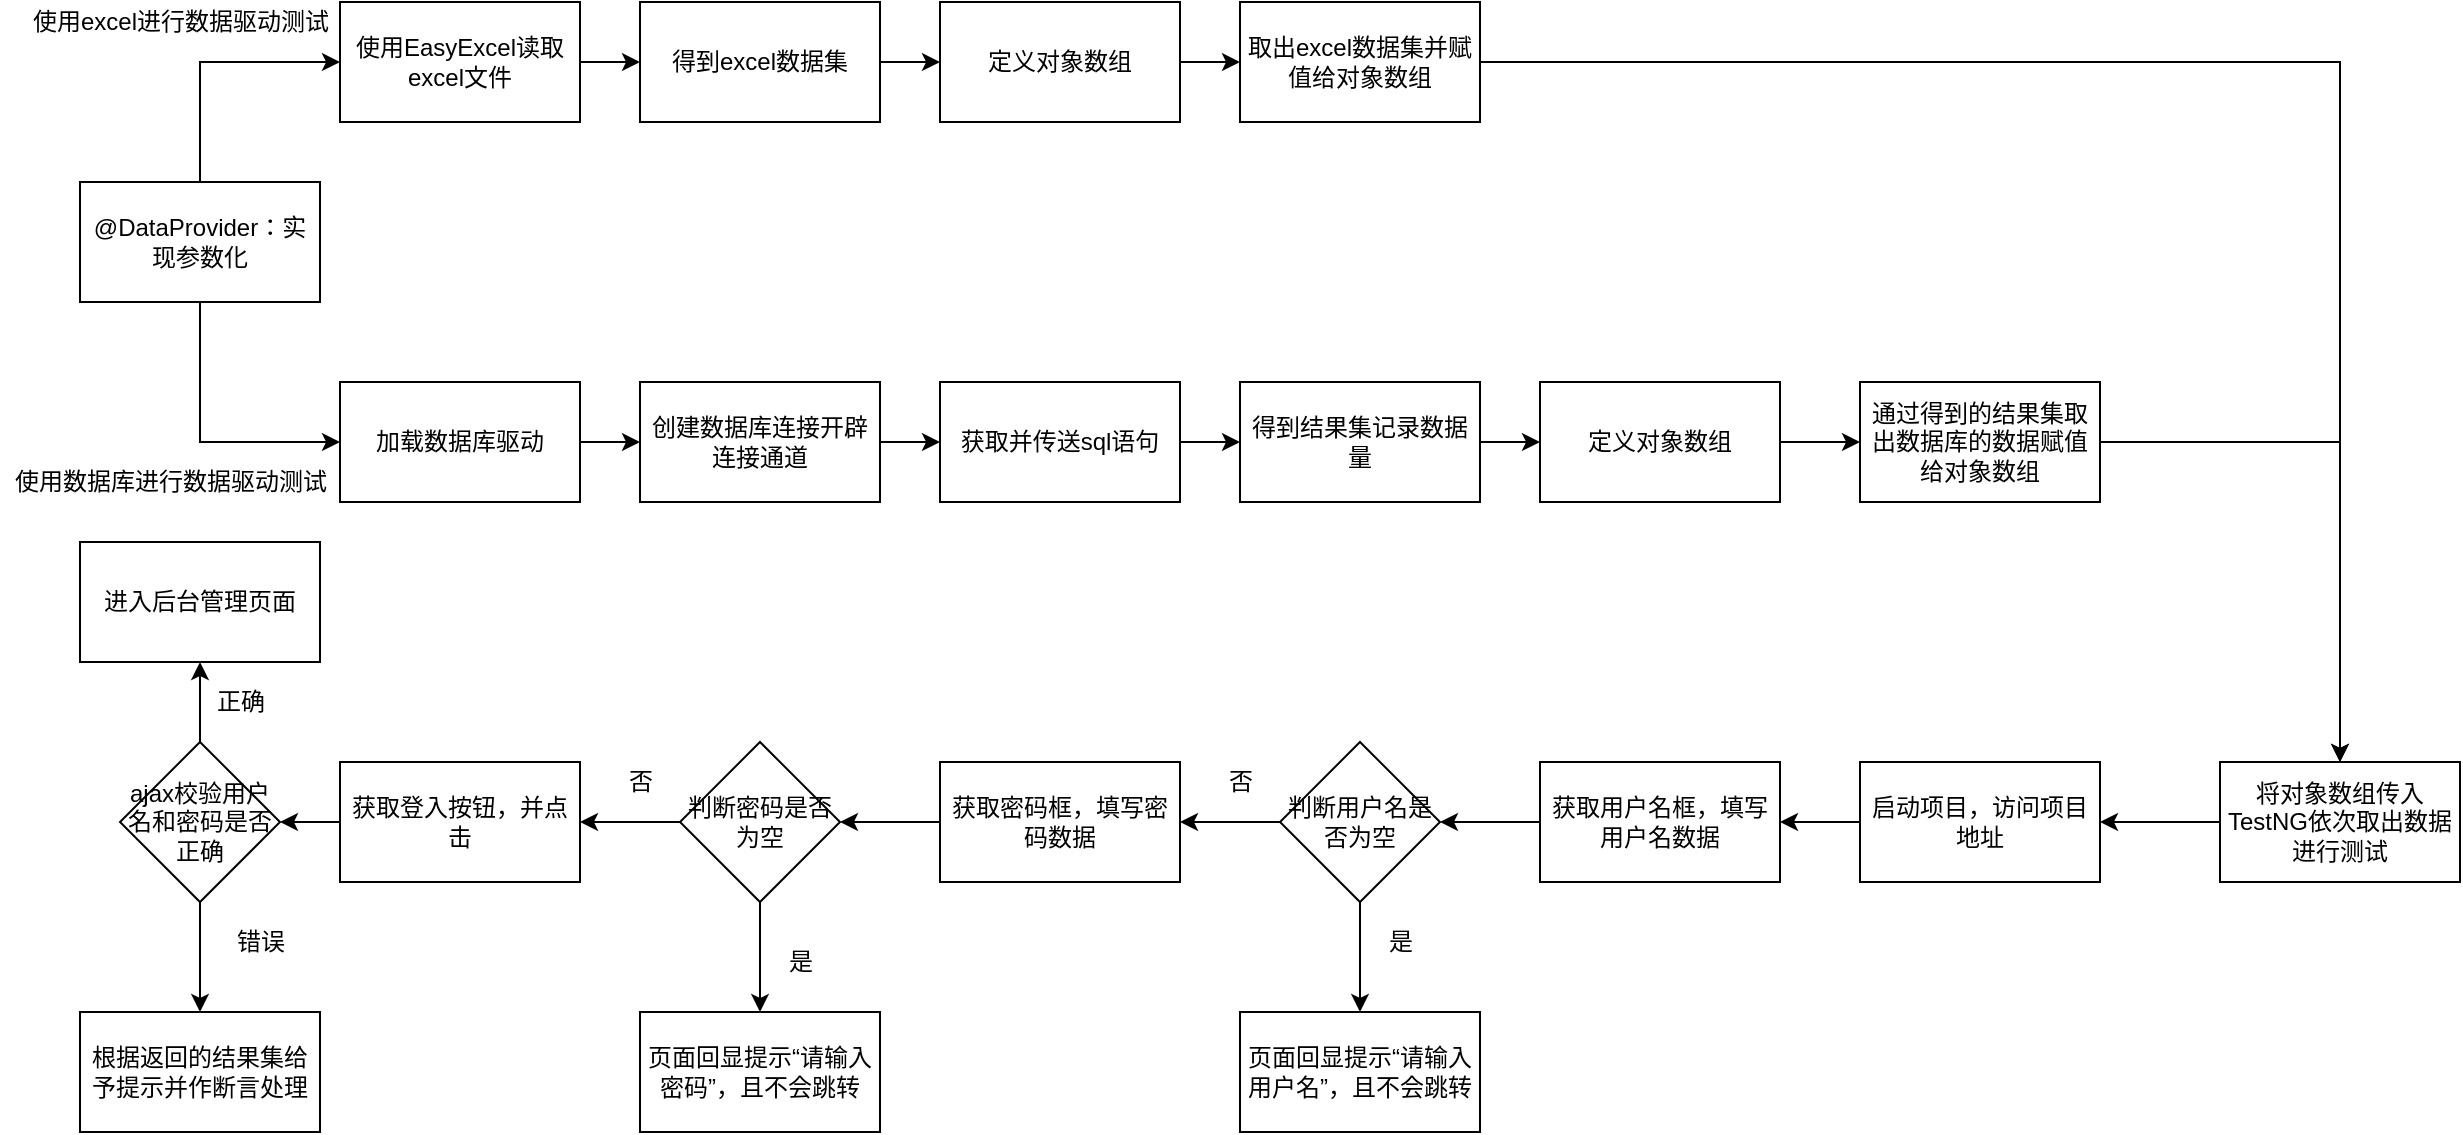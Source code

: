 <mxfile version="15.4.0" type="device" pages="2"><diagram id="o0fcgB537X44vGISQbfg" name="第 1 页"><mxGraphModel dx="1205" dy="744" grid="1" gridSize="10" guides="1" tooltips="1" connect="1" arrows="1" fold="1" page="1" pageScale="1" pageWidth="827" pageHeight="1169" math="0" shadow="0"><root><mxCell id="0"/><mxCell id="1" parent="0"/><mxCell id="HLq1bY4ivdMySdPB5m6G-40" style="edgeStyle=orthogonalEdgeStyle;rounded=0;orthogonalLoop=1;jettySize=auto;html=1;entryX=0;entryY=0.5;entryDx=0;entryDy=0;exitX=0.5;exitY=1;exitDx=0;exitDy=0;" parent="1" source="HLq1bY4ivdMySdPB5m6G-4" target="HLq1bY4ivdMySdPB5m6G-5" edge="1"><mxGeometry relative="1" as="geometry"/></mxCell><mxCell id="HLq1bY4ivdMySdPB5m6G-58" style="edgeStyle=orthogonalEdgeStyle;rounded=0;orthogonalLoop=1;jettySize=auto;html=1;entryX=0;entryY=0.5;entryDx=0;entryDy=0;exitX=0.5;exitY=0;exitDx=0;exitDy=0;" parent="1" source="HLq1bY4ivdMySdPB5m6G-4" target="HLq1bY4ivdMySdPB5m6G-50" edge="1"><mxGeometry relative="1" as="geometry"/></mxCell><mxCell id="HLq1bY4ivdMySdPB5m6G-4" value="@DataProvider：实现参数化" style="rounded=0;whiteSpace=wrap;html=1;" parent="1" vertex="1"><mxGeometry x="90" y="140" width="120" height="60" as="geometry"/></mxCell><mxCell id="HLq1bY4ivdMySdPB5m6G-34" style="edgeStyle=orthogonalEdgeStyle;rounded=0;orthogonalLoop=1;jettySize=auto;html=1;" parent="1" source="HLq1bY4ivdMySdPB5m6G-5" target="HLq1bY4ivdMySdPB5m6G-6" edge="1"><mxGeometry relative="1" as="geometry"/></mxCell><mxCell id="HLq1bY4ivdMySdPB5m6G-5" value="加载数据库驱动" style="rounded=0;whiteSpace=wrap;html=1;" parent="1" vertex="1"><mxGeometry x="220" y="240" width="120" height="60" as="geometry"/></mxCell><mxCell id="HLq1bY4ivdMySdPB5m6G-36" style="edgeStyle=orthogonalEdgeStyle;rounded=0;orthogonalLoop=1;jettySize=auto;html=1;entryX=0;entryY=0.5;entryDx=0;entryDy=0;" parent="1" source="HLq1bY4ivdMySdPB5m6G-6" target="HLq1bY4ivdMySdPB5m6G-7" edge="1"><mxGeometry relative="1" as="geometry"/></mxCell><mxCell id="HLq1bY4ivdMySdPB5m6G-6" value="创建数据库连接开辟连接通道" style="rounded=0;whiteSpace=wrap;html=1;" parent="1" vertex="1"><mxGeometry x="370" y="240" width="120" height="60" as="geometry"/></mxCell><mxCell id="HLq1bY4ivdMySdPB5m6G-37" style="edgeStyle=orthogonalEdgeStyle;rounded=0;orthogonalLoop=1;jettySize=auto;html=1;" parent="1" source="HLq1bY4ivdMySdPB5m6G-7" target="HLq1bY4ivdMySdPB5m6G-8" edge="1"><mxGeometry relative="1" as="geometry"/></mxCell><mxCell id="HLq1bY4ivdMySdPB5m6G-7" value="获取并传送sql语句" style="rounded=0;whiteSpace=wrap;html=1;" parent="1" vertex="1"><mxGeometry x="520" y="240" width="120" height="60" as="geometry"/></mxCell><mxCell id="HLq1bY4ivdMySdPB5m6G-38" style="edgeStyle=orthogonalEdgeStyle;rounded=0;orthogonalLoop=1;jettySize=auto;html=1;" parent="1" source="HLq1bY4ivdMySdPB5m6G-8" target="HLq1bY4ivdMySdPB5m6G-9" edge="1"><mxGeometry relative="1" as="geometry"/></mxCell><mxCell id="HLq1bY4ivdMySdPB5m6G-8" value="得到结果集记录数据量&lt;span style=&quot;color: rgba(0 , 0 , 0 , 0) ; font-family: monospace ; font-size: 0px&quot;&gt;%3CmxGraphModel%3E%3Croot%3E%3CmxCell%20id%3D%220%22%2F%3E%3CmxCell%20id%3D%221%22%20parent%3D%220%22%2F%3E%3CmxCell%20id%3D%222%22%20value%3D%22%E8%8E%B7%E5%8F%96%E5%B9%B6%E4%BC%A0%E9%80%81sql%E8%AF%AD%E5%8F%A5%22%20style%3D%22rounded%3D0%3BwhiteSpace%3Dwrap%3Bhtml%3D1%3B%22%20vertex%3D%221%22%20parent%3D%221%22%3E%3CmxGeometry%20x%3D%22570%22%20y%3D%22290%22%20width%3D%22120%22%20height%3D%2260%22%20as%3D%22geometry%22%2F%3E%3C%2FmxCell%3E%3C%2Froot%3E%3C%2FmxGraphModel%3E&lt;/span&gt;" style="rounded=0;whiteSpace=wrap;html=1;" parent="1" vertex="1"><mxGeometry x="670" y="240" width="120" height="60" as="geometry"/></mxCell><mxCell id="HLq1bY4ivdMySdPB5m6G-39" style="edgeStyle=orthogonalEdgeStyle;rounded=0;orthogonalLoop=1;jettySize=auto;html=1;entryX=0;entryY=0.5;entryDx=0;entryDy=0;" parent="1" source="HLq1bY4ivdMySdPB5m6G-9" target="HLq1bY4ivdMySdPB5m6G-10" edge="1"><mxGeometry relative="1" as="geometry"/></mxCell><mxCell id="HLq1bY4ivdMySdPB5m6G-9" value="定义对象数组" style="rounded=0;whiteSpace=wrap;html=1;" parent="1" vertex="1"><mxGeometry x="820" y="240" width="120" height="60" as="geometry"/></mxCell><mxCell id="HLq1bY4ivdMySdPB5m6G-41" style="edgeStyle=orthogonalEdgeStyle;rounded=0;orthogonalLoop=1;jettySize=auto;html=1;" parent="1" source="HLq1bY4ivdMySdPB5m6G-10" target="HLq1bY4ivdMySdPB5m6G-12" edge="1"><mxGeometry relative="1" as="geometry"/></mxCell><mxCell id="HLq1bY4ivdMySdPB5m6G-10" value="通过得到的结果集取出数据库的数据赋值给对象数组" style="rounded=0;whiteSpace=wrap;html=1;" parent="1" vertex="1"><mxGeometry x="980" y="240" width="120" height="60" as="geometry"/></mxCell><mxCell id="HLq1bY4ivdMySdPB5m6G-43" style="edgeStyle=orthogonalEdgeStyle;rounded=0;orthogonalLoop=1;jettySize=auto;html=1;" parent="1" source="HLq1bY4ivdMySdPB5m6G-11" target="HLq1bY4ivdMySdPB5m6G-13" edge="1"><mxGeometry relative="1" as="geometry"/></mxCell><mxCell id="HLq1bY4ivdMySdPB5m6G-11" value="启动项目，访问项目地址" style="rounded=0;whiteSpace=wrap;html=1;" parent="1" vertex="1"><mxGeometry x="980" y="430" width="120" height="60" as="geometry"/></mxCell><mxCell id="HLq1bY4ivdMySdPB5m6G-42" style="edgeStyle=orthogonalEdgeStyle;rounded=0;orthogonalLoop=1;jettySize=auto;html=1;entryX=1;entryY=0.5;entryDx=0;entryDy=0;" parent="1" source="HLq1bY4ivdMySdPB5m6G-12" target="HLq1bY4ivdMySdPB5m6G-11" edge="1"><mxGeometry relative="1" as="geometry"/></mxCell><mxCell id="HLq1bY4ivdMySdPB5m6G-12" value="将对象数组传入TestNG依次取出数据进行测试" style="rounded=0;whiteSpace=wrap;html=1;" parent="1" vertex="1"><mxGeometry x="1160" y="430" width="120" height="60" as="geometry"/></mxCell><mxCell id="HLq1bY4ivdMySdPB5m6G-19" style="edgeStyle=orthogonalEdgeStyle;rounded=0;orthogonalLoop=1;jettySize=auto;html=1;" parent="1" source="HLq1bY4ivdMySdPB5m6G-13" target="HLq1bY4ivdMySdPB5m6G-16" edge="1"><mxGeometry relative="1" as="geometry"/></mxCell><mxCell id="HLq1bY4ivdMySdPB5m6G-13" value="获取用户名框，填写用户名数据" style="rounded=0;whiteSpace=wrap;html=1;" parent="1" vertex="1"><mxGeometry x="820" y="430" width="120" height="60" as="geometry"/></mxCell><mxCell id="HLq1bY4ivdMySdPB5m6G-24" style="edgeStyle=orthogonalEdgeStyle;rounded=0;orthogonalLoop=1;jettySize=auto;html=1;" parent="1" source="HLq1bY4ivdMySdPB5m6G-14" target="HLq1bY4ivdMySdPB5m6G-23" edge="1"><mxGeometry relative="1" as="geometry"/></mxCell><mxCell id="HLq1bY4ivdMySdPB5m6G-14" value="获取密码框，填写密码数据" style="rounded=0;whiteSpace=wrap;html=1;" parent="1" vertex="1"><mxGeometry x="520" y="430" width="120" height="60" as="geometry"/></mxCell><mxCell id="HLq1bY4ivdMySdPB5m6G-31" style="edgeStyle=orthogonalEdgeStyle;rounded=0;orthogonalLoop=1;jettySize=auto;html=1;" parent="1" source="HLq1bY4ivdMySdPB5m6G-15" target="HLq1bY4ivdMySdPB5m6G-30" edge="1"><mxGeometry relative="1" as="geometry"/></mxCell><mxCell id="HLq1bY4ivdMySdPB5m6G-15" value="获取登入按钮，并点击" style="rounded=0;whiteSpace=wrap;html=1;" parent="1" vertex="1"><mxGeometry x="220" y="430" width="120" height="60" as="geometry"/></mxCell><mxCell id="HLq1bY4ivdMySdPB5m6G-17" style="edgeStyle=orthogonalEdgeStyle;rounded=0;orthogonalLoop=1;jettySize=auto;html=1;entryX=1;entryY=0.5;entryDx=0;entryDy=0;" parent="1" source="HLq1bY4ivdMySdPB5m6G-16" target="HLq1bY4ivdMySdPB5m6G-14" edge="1"><mxGeometry relative="1" as="geometry"/></mxCell><mxCell id="HLq1bY4ivdMySdPB5m6G-21" style="edgeStyle=orthogonalEdgeStyle;rounded=0;orthogonalLoop=1;jettySize=auto;html=1;" parent="1" source="HLq1bY4ivdMySdPB5m6G-16" target="HLq1bY4ivdMySdPB5m6G-20" edge="1"><mxGeometry relative="1" as="geometry"/></mxCell><mxCell id="HLq1bY4ivdMySdPB5m6G-16" value="判断用户名是否为空" style="rhombus;whiteSpace=wrap;html=1;" parent="1" vertex="1"><mxGeometry x="690" y="420" width="80" height="80" as="geometry"/></mxCell><mxCell id="HLq1bY4ivdMySdPB5m6G-18" value="否" style="text;html=1;align=center;verticalAlign=middle;resizable=0;points=[];autosize=1;strokeColor=none;fillColor=none;" parent="1" vertex="1"><mxGeometry x="655" y="430" width="30" height="20" as="geometry"/></mxCell><mxCell id="HLq1bY4ivdMySdPB5m6G-20" value="页面回显提示“请输入用户名”，且不会跳转" style="rounded=0;whiteSpace=wrap;html=1;" parent="1" vertex="1"><mxGeometry x="670" y="555" width="120" height="60" as="geometry"/></mxCell><mxCell id="HLq1bY4ivdMySdPB5m6G-22" value="是" style="text;html=1;align=center;verticalAlign=middle;resizable=0;points=[];autosize=1;strokeColor=none;fillColor=none;" parent="1" vertex="1"><mxGeometry x="735" y="510" width="30" height="20" as="geometry"/></mxCell><mxCell id="HLq1bY4ivdMySdPB5m6G-25" style="edgeStyle=orthogonalEdgeStyle;rounded=0;orthogonalLoop=1;jettySize=auto;html=1;entryX=1;entryY=0.5;entryDx=0;entryDy=0;" parent="1" source="HLq1bY4ivdMySdPB5m6G-23" target="HLq1bY4ivdMySdPB5m6G-15" edge="1"><mxGeometry relative="1" as="geometry"/></mxCell><mxCell id="HLq1bY4ivdMySdPB5m6G-28" style="edgeStyle=orthogonalEdgeStyle;rounded=0;orthogonalLoop=1;jettySize=auto;html=1;" parent="1" source="HLq1bY4ivdMySdPB5m6G-23" target="HLq1bY4ivdMySdPB5m6G-27" edge="1"><mxGeometry relative="1" as="geometry"/></mxCell><mxCell id="HLq1bY4ivdMySdPB5m6G-23" value="&lt;span&gt;判断密码是否为空&lt;/span&gt;" style="rhombus;whiteSpace=wrap;html=1;" parent="1" vertex="1"><mxGeometry x="390" y="420" width="80" height="80" as="geometry"/></mxCell><mxCell id="HLq1bY4ivdMySdPB5m6G-26" value="否" style="text;html=1;align=center;verticalAlign=middle;resizable=0;points=[];autosize=1;strokeColor=none;fillColor=none;" parent="1" vertex="1"><mxGeometry x="355" y="430" width="30" height="20" as="geometry"/></mxCell><mxCell id="HLq1bY4ivdMySdPB5m6G-27" value="页面回显提示“请输入密码”，且不会跳转" style="rounded=0;whiteSpace=wrap;html=1;" parent="1" vertex="1"><mxGeometry x="370" y="555" width="120" height="60" as="geometry"/></mxCell><mxCell id="HLq1bY4ivdMySdPB5m6G-29" value="是" style="text;html=1;align=center;verticalAlign=middle;resizable=0;points=[];autosize=1;strokeColor=none;fillColor=none;" parent="1" vertex="1"><mxGeometry x="435" y="520" width="30" height="20" as="geometry"/></mxCell><mxCell id="HLq1bY4ivdMySdPB5m6G-44" style="edgeStyle=orthogonalEdgeStyle;rounded=0;orthogonalLoop=1;jettySize=auto;html=1;" parent="1" source="HLq1bY4ivdMySdPB5m6G-30" target="HLq1bY4ivdMySdPB5m6G-32" edge="1"><mxGeometry relative="1" as="geometry"/></mxCell><mxCell id="HLq1bY4ivdMySdPB5m6G-48" style="edgeStyle=orthogonalEdgeStyle;rounded=0;orthogonalLoop=1;jettySize=auto;html=1;" parent="1" source="HLq1bY4ivdMySdPB5m6G-30" target="HLq1bY4ivdMySdPB5m6G-46" edge="1"><mxGeometry relative="1" as="geometry"/></mxCell><mxCell id="HLq1bY4ivdMySdPB5m6G-30" value="ajax校验用户名和密码是否正确" style="rhombus;whiteSpace=wrap;html=1;" parent="1" vertex="1"><mxGeometry x="110" y="420" width="80" height="80" as="geometry"/></mxCell><mxCell id="HLq1bY4ivdMySdPB5m6G-32" value="进入后台管理页面" style="rounded=0;whiteSpace=wrap;html=1;" parent="1" vertex="1"><mxGeometry x="90" y="320" width="120" height="60" as="geometry"/></mxCell><mxCell id="HLq1bY4ivdMySdPB5m6G-45" value="正确" style="text;html=1;align=center;verticalAlign=middle;resizable=0;points=[];autosize=1;strokeColor=none;fillColor=none;" parent="1" vertex="1"><mxGeometry x="150" y="390" width="40" height="20" as="geometry"/></mxCell><mxCell id="HLq1bY4ivdMySdPB5m6G-46" value="根据返回的结果集给予提示并作断言处理" style="rounded=0;whiteSpace=wrap;html=1;" parent="1" vertex="1"><mxGeometry x="90" y="555" width="120" height="60" as="geometry"/></mxCell><mxCell id="HLq1bY4ivdMySdPB5m6G-49" value="使用数据库进行数据驱动测试" style="text;html=1;align=center;verticalAlign=middle;resizable=0;points=[];autosize=1;strokeColor=none;fillColor=none;" parent="1" vertex="1"><mxGeometry x="50" y="280" width="170" height="20" as="geometry"/></mxCell><mxCell id="HLq1bY4ivdMySdPB5m6G-55" style="edgeStyle=orthogonalEdgeStyle;rounded=0;orthogonalLoop=1;jettySize=auto;html=1;" parent="1" source="HLq1bY4ivdMySdPB5m6G-50" target="HLq1bY4ivdMySdPB5m6G-51" edge="1"><mxGeometry relative="1" as="geometry"/></mxCell><mxCell id="HLq1bY4ivdMySdPB5m6G-50" value="使用EasyExcel读取excel文件" style="rounded=0;whiteSpace=wrap;html=1;" parent="1" vertex="1"><mxGeometry x="220" y="50" width="120" height="60" as="geometry"/></mxCell><mxCell id="HLq1bY4ivdMySdPB5m6G-56" style="edgeStyle=orthogonalEdgeStyle;rounded=0;orthogonalLoop=1;jettySize=auto;html=1;" parent="1" source="HLq1bY4ivdMySdPB5m6G-51" target="HLq1bY4ivdMySdPB5m6G-52" edge="1"><mxGeometry relative="1" as="geometry"/></mxCell><mxCell id="HLq1bY4ivdMySdPB5m6G-51" value="得到excel数据集" style="rounded=0;whiteSpace=wrap;html=1;" parent="1" vertex="1"><mxGeometry x="370" y="50" width="120" height="60" as="geometry"/></mxCell><mxCell id="HLq1bY4ivdMySdPB5m6G-57" style="edgeStyle=orthogonalEdgeStyle;rounded=0;orthogonalLoop=1;jettySize=auto;html=1;" parent="1" source="HLq1bY4ivdMySdPB5m6G-52" target="HLq1bY4ivdMySdPB5m6G-53" edge="1"><mxGeometry relative="1" as="geometry"/></mxCell><mxCell id="HLq1bY4ivdMySdPB5m6G-52" value="定义对象数组" style="rounded=0;whiteSpace=wrap;html=1;" parent="1" vertex="1"><mxGeometry x="520" y="50" width="120" height="60" as="geometry"/></mxCell><mxCell id="HLq1bY4ivdMySdPB5m6G-54" style="edgeStyle=orthogonalEdgeStyle;rounded=0;orthogonalLoop=1;jettySize=auto;html=1;entryX=0.5;entryY=0;entryDx=0;entryDy=0;" parent="1" source="HLq1bY4ivdMySdPB5m6G-53" target="HLq1bY4ivdMySdPB5m6G-12" edge="1"><mxGeometry relative="1" as="geometry"/></mxCell><mxCell id="HLq1bY4ivdMySdPB5m6G-53" value="取出excel数据集并赋值给对象数组" style="rounded=0;whiteSpace=wrap;html=1;" parent="1" vertex="1"><mxGeometry x="670" y="50" width="120" height="60" as="geometry"/></mxCell><mxCell id="HLq1bY4ivdMySdPB5m6G-59" value="使用excel进行数据驱动测试" style="text;html=1;align=center;verticalAlign=middle;resizable=0;points=[];autosize=1;strokeColor=none;fillColor=none;" parent="1" vertex="1"><mxGeometry x="60" y="50" width="160" height="20" as="geometry"/></mxCell><mxCell id="GPQ-gQbtqpB8C8gl2ytW-1" value="错误" style="text;html=1;align=center;verticalAlign=middle;resizable=0;points=[];autosize=1;strokeColor=none;fillColor=none;" vertex="1" parent="1"><mxGeometry x="160" y="510" width="40" height="20" as="geometry"/></mxCell></root></mxGraphModel></diagram><diagram id="Qd_IdY4sB_ewMrPiM9LP" name="第 2 页"><mxGraphModel dx="1024" dy="632" grid="1" gridSize="10" guides="1" tooltips="1" connect="1" arrows="1" fold="1" page="1" pageScale="1" pageWidth="827" pageHeight="1169" math="0" shadow="0"><root><mxCell id="d7qWqB7xF3Y9Rxs70PYV-0"/><mxCell id="d7qWqB7xF3Y9Rxs70PYV-1" parent="d7qWqB7xF3Y9Rxs70PYV-0"/><mxCell id="d7qWqB7xF3Y9Rxs70PYV-2" style="edgeStyle=orthogonalEdgeStyle;rounded=0;orthogonalLoop=1;jettySize=auto;html=1;" parent="d7qWqB7xF3Y9Rxs70PYV-1" source="d7qWqB7xF3Y9Rxs70PYV-3" target="d7qWqB7xF3Y9Rxs70PYV-5" edge="1"><mxGeometry relative="1" as="geometry"/></mxCell><mxCell id="d7qWqB7xF3Y9Rxs70PYV-3" value="导入Service层的依赖注入" style="rounded=0;whiteSpace=wrap;html=1;" parent="d7qWqB7xF3Y9Rxs70PYV-1" vertex="1"><mxGeometry x="50" y="470" width="120" height="60" as="geometry"/></mxCell><mxCell id="d7qWqB7xF3Y9Rxs70PYV-4" style="edgeStyle=orthogonalEdgeStyle;rounded=0;orthogonalLoop=1;jettySize=auto;html=1;" parent="d7qWqB7xF3Y9Rxs70PYV-1" source="d7qWqB7xF3Y9Rxs70PYV-5" target="d7qWqB7xF3Y9Rxs70PYV-7" edge="1"><mxGeometry relative="1" as="geometry"/></mxCell><mxCell id="d7qWqB7xF3Y9Rxs70PYV-5" value="@Test开启单元测试" style="rounded=0;whiteSpace=wrap;html=1;" parent="d7qWqB7xF3Y9Rxs70PYV-1" vertex="1"><mxGeometry x="225" y="470" width="120" height="60" as="geometry"/></mxCell><mxCell id="d7qWqB7xF3Y9Rxs70PYV-6" style="edgeStyle=orthogonalEdgeStyle;rounded=0;orthogonalLoop=1;jettySize=auto;html=1;" parent="d7qWqB7xF3Y9Rxs70PYV-1" source="d7qWqB7xF3Y9Rxs70PYV-7" target="d7qWqB7xF3Y9Rxs70PYV-8" edge="1"><mxGeometry relative="1" as="geometry"><mxPoint x="570" y="500" as="targetPoint"/></mxGeometry></mxCell><mxCell id="d7qWqB7xF3Y9Rxs70PYV-7" value="将测试数据传给userService" style="rounded=0;whiteSpace=wrap;html=1;" parent="d7qWqB7xF3Y9Rxs70PYV-1" vertex="1"><mxGeometry x="395" y="470" width="120" height="60" as="geometry"/></mxCell><mxCell id="d7qWqB7xF3Y9Rxs70PYV-10" style="edgeStyle=orthogonalEdgeStyle;rounded=0;orthogonalLoop=1;jettySize=auto;html=1;" parent="d7qWqB7xF3Y9Rxs70PYV-1" source="d7qWqB7xF3Y9Rxs70PYV-8" target="d7qWqB7xF3Y9Rxs70PYV-9" edge="1"><mxGeometry relative="1" as="geometry"/></mxCell><mxCell id="d7qWqB7xF3Y9Rxs70PYV-8" value="连接访问数据库执行测试" style="rounded=0;whiteSpace=wrap;html=1;" parent="d7qWqB7xF3Y9Rxs70PYV-1" vertex="1"><mxGeometry x="580" y="470" width="120" height="60" as="geometry"/></mxCell><mxCell id="d7qWqB7xF3Y9Rxs70PYV-9" value="返回并得到测试结果" style="rounded=0;whiteSpace=wrap;html=1;" parent="d7qWqB7xF3Y9Rxs70PYV-1" vertex="1"><mxGeometry x="760" y="470" width="120" height="60" as="geometry"/></mxCell></root></mxGraphModel></diagram></mxfile>